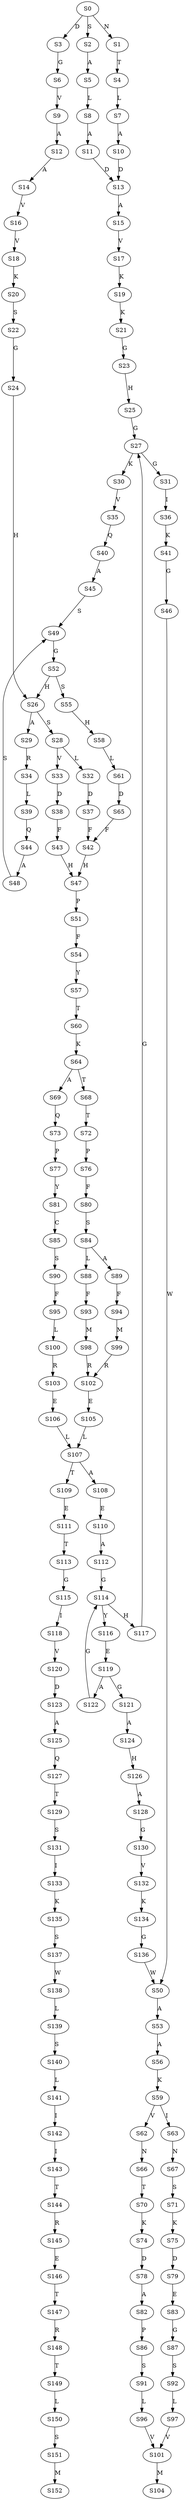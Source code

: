 strict digraph  {
	S0 -> S1 [ label = N ];
	S0 -> S2 [ label = S ];
	S0 -> S3 [ label = D ];
	S1 -> S4 [ label = T ];
	S2 -> S5 [ label = A ];
	S3 -> S6 [ label = G ];
	S4 -> S7 [ label = L ];
	S5 -> S8 [ label = L ];
	S6 -> S9 [ label = V ];
	S7 -> S10 [ label = A ];
	S8 -> S11 [ label = A ];
	S9 -> S12 [ label = A ];
	S10 -> S13 [ label = D ];
	S11 -> S13 [ label = D ];
	S12 -> S14 [ label = A ];
	S13 -> S15 [ label = A ];
	S14 -> S16 [ label = V ];
	S15 -> S17 [ label = V ];
	S16 -> S18 [ label = V ];
	S17 -> S19 [ label = K ];
	S18 -> S20 [ label = K ];
	S19 -> S21 [ label = K ];
	S20 -> S22 [ label = S ];
	S21 -> S23 [ label = G ];
	S22 -> S24 [ label = G ];
	S23 -> S25 [ label = H ];
	S24 -> S26 [ label = H ];
	S25 -> S27 [ label = G ];
	S26 -> S28 [ label = S ];
	S26 -> S29 [ label = A ];
	S27 -> S30 [ label = K ];
	S27 -> S31 [ label = G ];
	S28 -> S32 [ label = L ];
	S28 -> S33 [ label = V ];
	S29 -> S34 [ label = R ];
	S30 -> S35 [ label = V ];
	S31 -> S36 [ label = I ];
	S32 -> S37 [ label = D ];
	S33 -> S38 [ label = D ];
	S34 -> S39 [ label = L ];
	S35 -> S40 [ label = Q ];
	S36 -> S41 [ label = K ];
	S37 -> S42 [ label = F ];
	S38 -> S43 [ label = F ];
	S39 -> S44 [ label = Q ];
	S40 -> S45 [ label = A ];
	S41 -> S46 [ label = G ];
	S42 -> S47 [ label = H ];
	S43 -> S47 [ label = H ];
	S44 -> S48 [ label = A ];
	S45 -> S49 [ label = S ];
	S46 -> S50 [ label = W ];
	S47 -> S51 [ label = P ];
	S48 -> S49 [ label = S ];
	S49 -> S52 [ label = G ];
	S50 -> S53 [ label = A ];
	S51 -> S54 [ label = F ];
	S52 -> S26 [ label = H ];
	S52 -> S55 [ label = S ];
	S53 -> S56 [ label = A ];
	S54 -> S57 [ label = Y ];
	S55 -> S58 [ label = H ];
	S56 -> S59 [ label = K ];
	S57 -> S60 [ label = T ];
	S58 -> S61 [ label = L ];
	S59 -> S62 [ label = V ];
	S59 -> S63 [ label = I ];
	S60 -> S64 [ label = K ];
	S61 -> S65 [ label = D ];
	S62 -> S66 [ label = N ];
	S63 -> S67 [ label = N ];
	S64 -> S68 [ label = T ];
	S64 -> S69 [ label = A ];
	S65 -> S42 [ label = F ];
	S66 -> S70 [ label = T ];
	S67 -> S71 [ label = S ];
	S68 -> S72 [ label = T ];
	S69 -> S73 [ label = Q ];
	S70 -> S74 [ label = K ];
	S71 -> S75 [ label = K ];
	S72 -> S76 [ label = P ];
	S73 -> S77 [ label = P ];
	S74 -> S78 [ label = D ];
	S75 -> S79 [ label = D ];
	S76 -> S80 [ label = F ];
	S77 -> S81 [ label = Y ];
	S78 -> S82 [ label = A ];
	S79 -> S83 [ label = E ];
	S80 -> S84 [ label = S ];
	S81 -> S85 [ label = C ];
	S82 -> S86 [ label = P ];
	S83 -> S87 [ label = G ];
	S84 -> S88 [ label = L ];
	S84 -> S89 [ label = A ];
	S85 -> S90 [ label = S ];
	S86 -> S91 [ label = S ];
	S87 -> S92 [ label = S ];
	S88 -> S93 [ label = F ];
	S89 -> S94 [ label = F ];
	S90 -> S95 [ label = F ];
	S91 -> S96 [ label = L ];
	S92 -> S97 [ label = L ];
	S93 -> S98 [ label = M ];
	S94 -> S99 [ label = M ];
	S95 -> S100 [ label = L ];
	S96 -> S101 [ label = V ];
	S97 -> S101 [ label = V ];
	S98 -> S102 [ label = R ];
	S99 -> S102 [ label = R ];
	S100 -> S103 [ label = R ];
	S101 -> S104 [ label = M ];
	S102 -> S105 [ label = E ];
	S103 -> S106 [ label = E ];
	S105 -> S107 [ label = L ];
	S106 -> S107 [ label = L ];
	S107 -> S108 [ label = A ];
	S107 -> S109 [ label = T ];
	S108 -> S110 [ label = E ];
	S109 -> S111 [ label = E ];
	S110 -> S112 [ label = A ];
	S111 -> S113 [ label = T ];
	S112 -> S114 [ label = G ];
	S113 -> S115 [ label = G ];
	S114 -> S116 [ label = Y ];
	S114 -> S117 [ label = H ];
	S115 -> S118 [ label = I ];
	S116 -> S119 [ label = E ];
	S117 -> S27 [ label = G ];
	S118 -> S120 [ label = V ];
	S119 -> S121 [ label = G ];
	S119 -> S122 [ label = A ];
	S120 -> S123 [ label = D ];
	S121 -> S124 [ label = A ];
	S122 -> S114 [ label = G ];
	S123 -> S125 [ label = A ];
	S124 -> S126 [ label = H ];
	S125 -> S127 [ label = Q ];
	S126 -> S128 [ label = A ];
	S127 -> S129 [ label = T ];
	S128 -> S130 [ label = G ];
	S129 -> S131 [ label = S ];
	S130 -> S132 [ label = V ];
	S131 -> S133 [ label = I ];
	S132 -> S134 [ label = K ];
	S133 -> S135 [ label = K ];
	S134 -> S136 [ label = G ];
	S135 -> S137 [ label = S ];
	S136 -> S50 [ label = W ];
	S137 -> S138 [ label = W ];
	S138 -> S139 [ label = L ];
	S139 -> S140 [ label = S ];
	S140 -> S141 [ label = L ];
	S141 -> S142 [ label = I ];
	S142 -> S143 [ label = I ];
	S143 -> S144 [ label = T ];
	S144 -> S145 [ label = R ];
	S145 -> S146 [ label = E ];
	S146 -> S147 [ label = T ];
	S147 -> S148 [ label = R ];
	S148 -> S149 [ label = T ];
	S149 -> S150 [ label = L ];
	S150 -> S151 [ label = S ];
	S151 -> S152 [ label = M ];
}

